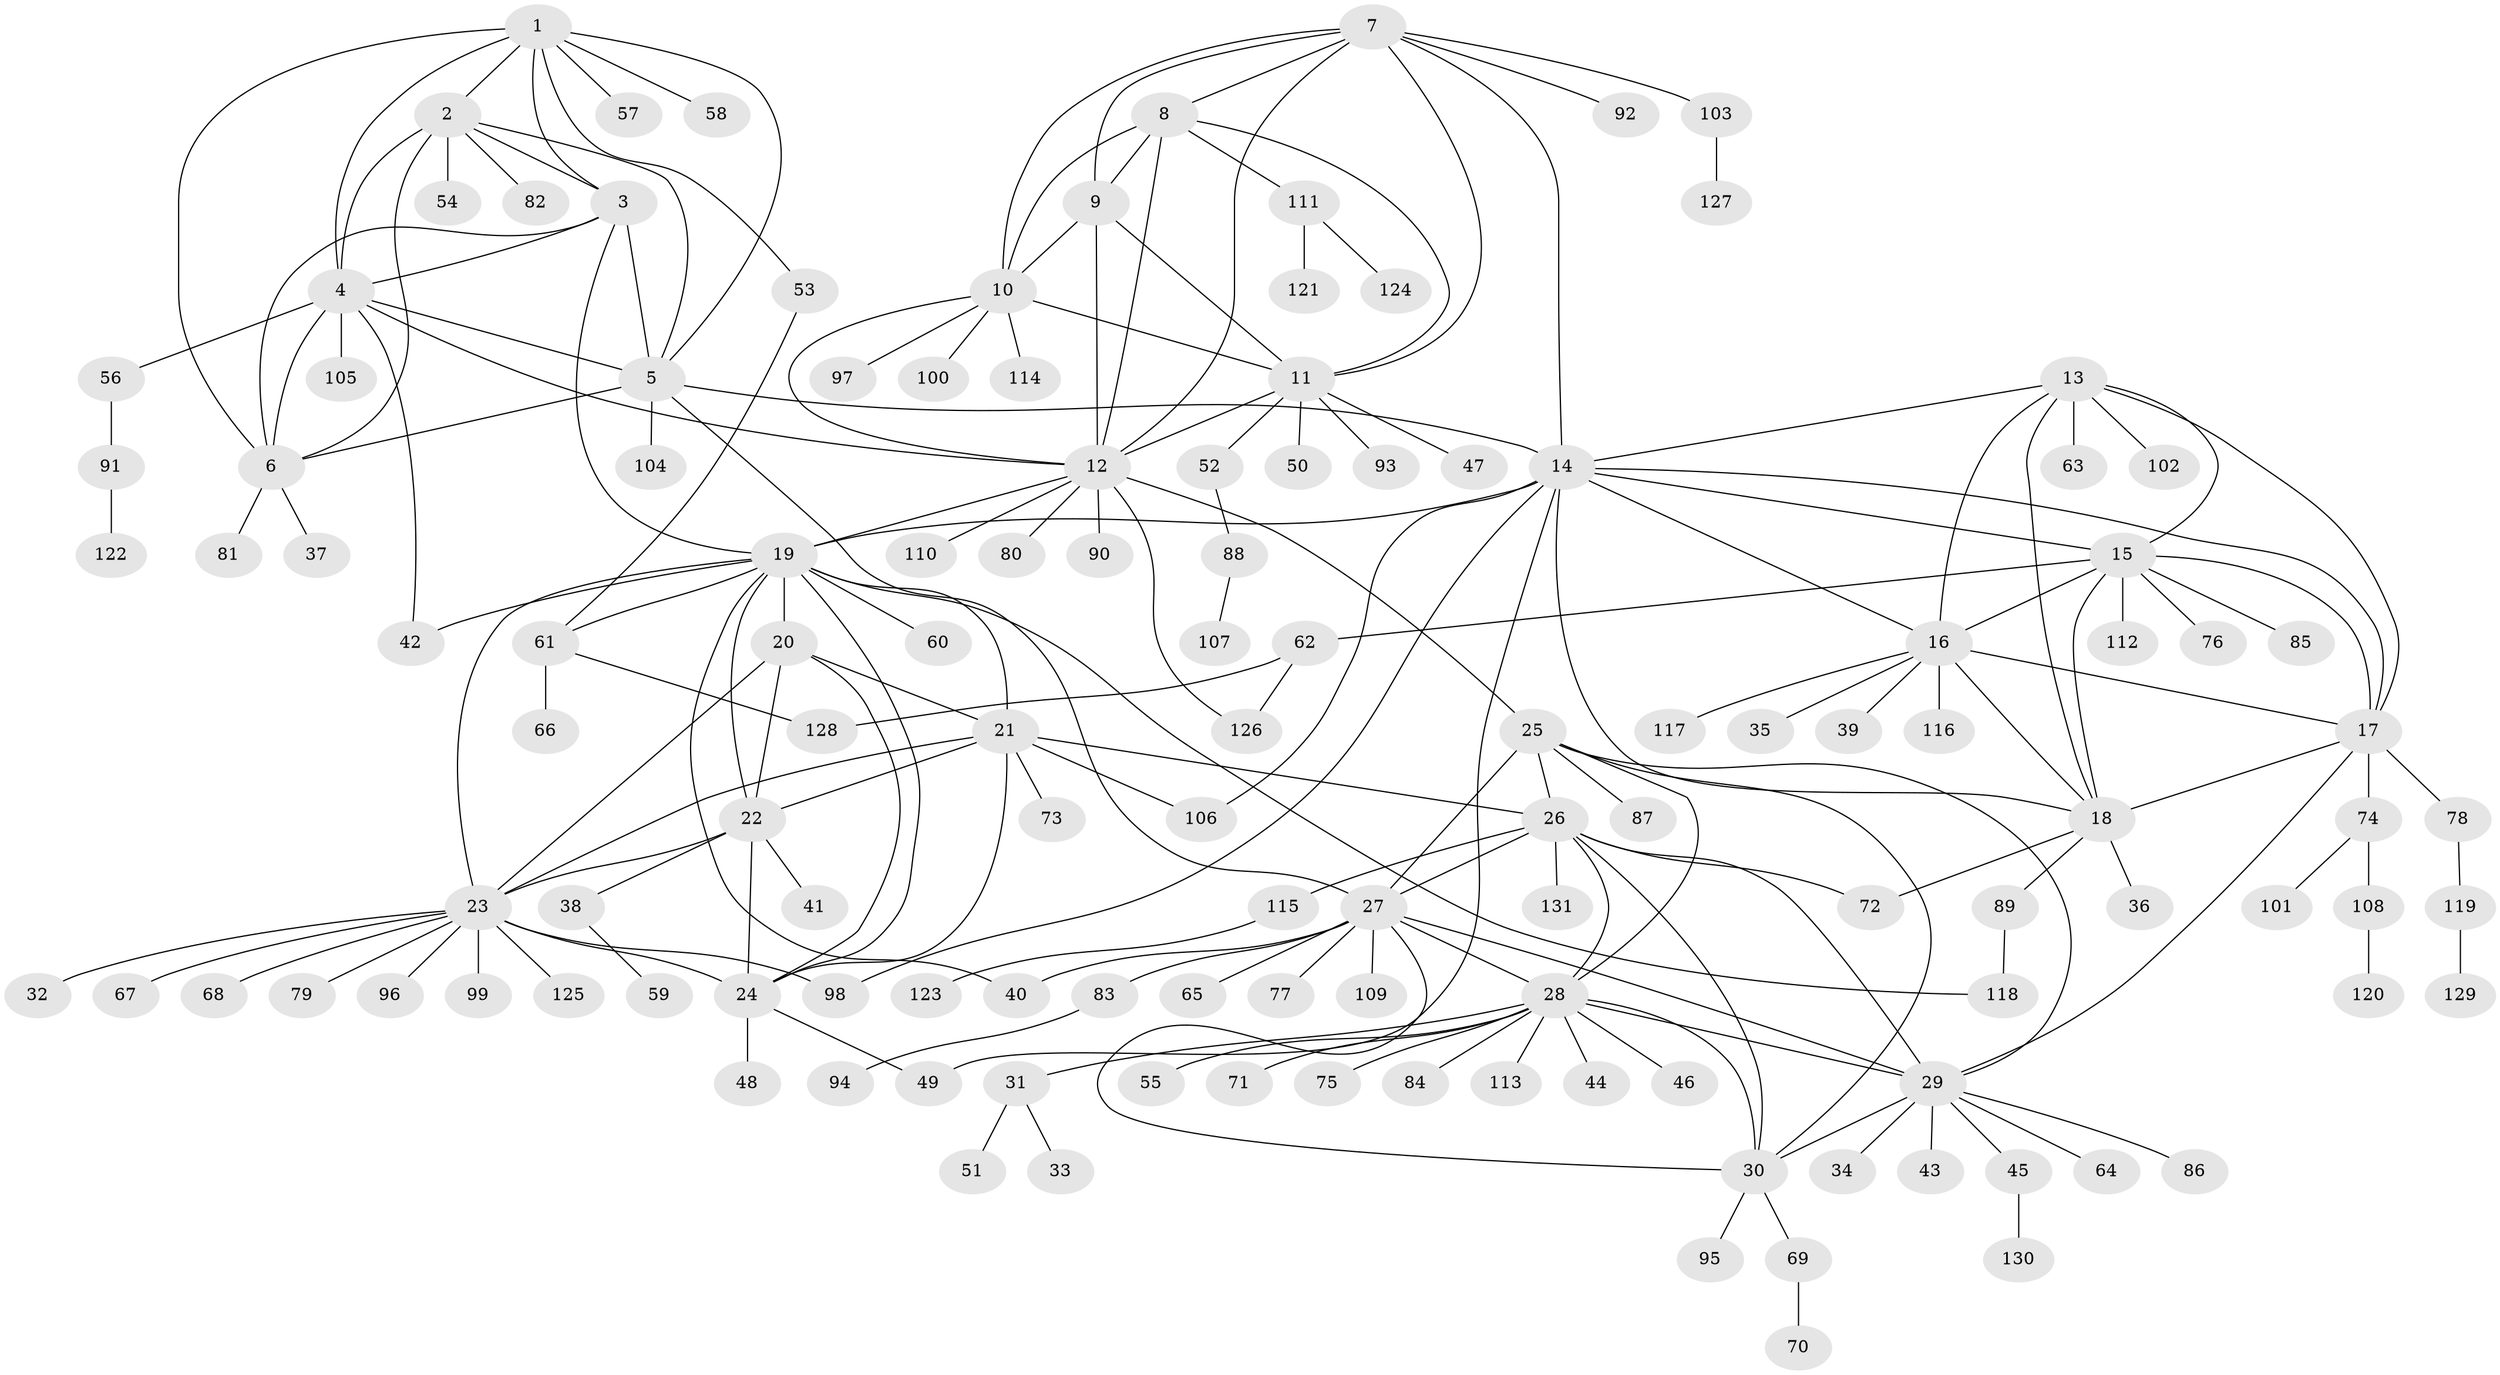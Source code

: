 // coarse degree distribution, {6: 0.07608695652173914, 5: 0.03260869565217391, 4: 0.010869565217391304, 7: 0.043478260869565216, 8: 0.05434782608695652, 11: 0.021739130434782608, 12: 0.03260869565217391, 10: 0.021739130434782608, 3: 0.03260869565217391, 1: 0.4782608695652174, 2: 0.1956521739130435}
// Generated by graph-tools (version 1.1) at 2025/52/03/04/25 22:52:24]
// undirected, 131 vertices, 196 edges
graph export_dot {
  node [color=gray90,style=filled];
  1;
  2;
  3;
  4;
  5;
  6;
  7;
  8;
  9;
  10;
  11;
  12;
  13;
  14;
  15;
  16;
  17;
  18;
  19;
  20;
  21;
  22;
  23;
  24;
  25;
  26;
  27;
  28;
  29;
  30;
  31;
  32;
  33;
  34;
  35;
  36;
  37;
  38;
  39;
  40;
  41;
  42;
  43;
  44;
  45;
  46;
  47;
  48;
  49;
  50;
  51;
  52;
  53;
  54;
  55;
  56;
  57;
  58;
  59;
  60;
  61;
  62;
  63;
  64;
  65;
  66;
  67;
  68;
  69;
  70;
  71;
  72;
  73;
  74;
  75;
  76;
  77;
  78;
  79;
  80;
  81;
  82;
  83;
  84;
  85;
  86;
  87;
  88;
  89;
  90;
  91;
  92;
  93;
  94;
  95;
  96;
  97;
  98;
  99;
  100;
  101;
  102;
  103;
  104;
  105;
  106;
  107;
  108;
  109;
  110;
  111;
  112;
  113;
  114;
  115;
  116;
  117;
  118;
  119;
  120;
  121;
  122;
  123;
  124;
  125;
  126;
  127;
  128;
  129;
  130;
  131;
  1 -- 2;
  1 -- 3;
  1 -- 4;
  1 -- 5;
  1 -- 6;
  1 -- 53;
  1 -- 57;
  1 -- 58;
  2 -- 3;
  2 -- 4;
  2 -- 5;
  2 -- 6;
  2 -- 54;
  2 -- 82;
  3 -- 4;
  3 -- 5;
  3 -- 6;
  3 -- 19;
  4 -- 5;
  4 -- 6;
  4 -- 12;
  4 -- 42;
  4 -- 56;
  4 -- 105;
  5 -- 6;
  5 -- 14;
  5 -- 27;
  5 -- 104;
  6 -- 37;
  6 -- 81;
  7 -- 8;
  7 -- 9;
  7 -- 10;
  7 -- 11;
  7 -- 12;
  7 -- 14;
  7 -- 92;
  7 -- 103;
  8 -- 9;
  8 -- 10;
  8 -- 11;
  8 -- 12;
  8 -- 111;
  9 -- 10;
  9 -- 11;
  9 -- 12;
  10 -- 11;
  10 -- 12;
  10 -- 97;
  10 -- 100;
  10 -- 114;
  11 -- 12;
  11 -- 47;
  11 -- 50;
  11 -- 52;
  11 -- 93;
  12 -- 19;
  12 -- 25;
  12 -- 80;
  12 -- 90;
  12 -- 110;
  12 -- 126;
  13 -- 14;
  13 -- 15;
  13 -- 16;
  13 -- 17;
  13 -- 18;
  13 -- 63;
  13 -- 102;
  14 -- 15;
  14 -- 16;
  14 -- 17;
  14 -- 18;
  14 -- 19;
  14 -- 49;
  14 -- 98;
  14 -- 106;
  15 -- 16;
  15 -- 17;
  15 -- 18;
  15 -- 62;
  15 -- 76;
  15 -- 85;
  15 -- 112;
  16 -- 17;
  16 -- 18;
  16 -- 35;
  16 -- 39;
  16 -- 116;
  16 -- 117;
  17 -- 18;
  17 -- 29;
  17 -- 74;
  17 -- 78;
  18 -- 36;
  18 -- 72;
  18 -- 89;
  19 -- 20;
  19 -- 21;
  19 -- 22;
  19 -- 23;
  19 -- 24;
  19 -- 40;
  19 -- 42;
  19 -- 60;
  19 -- 61;
  19 -- 118;
  20 -- 21;
  20 -- 22;
  20 -- 23;
  20 -- 24;
  21 -- 22;
  21 -- 23;
  21 -- 24;
  21 -- 26;
  21 -- 73;
  21 -- 106;
  22 -- 23;
  22 -- 24;
  22 -- 38;
  22 -- 41;
  23 -- 24;
  23 -- 32;
  23 -- 67;
  23 -- 68;
  23 -- 79;
  23 -- 96;
  23 -- 98;
  23 -- 99;
  23 -- 125;
  24 -- 48;
  24 -- 49;
  25 -- 26;
  25 -- 27;
  25 -- 28;
  25 -- 29;
  25 -- 30;
  25 -- 87;
  26 -- 27;
  26 -- 28;
  26 -- 29;
  26 -- 30;
  26 -- 72;
  26 -- 115;
  26 -- 131;
  27 -- 28;
  27 -- 29;
  27 -- 30;
  27 -- 40;
  27 -- 65;
  27 -- 77;
  27 -- 83;
  27 -- 109;
  28 -- 29;
  28 -- 30;
  28 -- 31;
  28 -- 44;
  28 -- 46;
  28 -- 55;
  28 -- 71;
  28 -- 75;
  28 -- 84;
  28 -- 113;
  29 -- 30;
  29 -- 34;
  29 -- 43;
  29 -- 45;
  29 -- 64;
  29 -- 86;
  30 -- 69;
  30 -- 95;
  31 -- 33;
  31 -- 51;
  38 -- 59;
  45 -- 130;
  52 -- 88;
  53 -- 61;
  56 -- 91;
  61 -- 66;
  61 -- 128;
  62 -- 126;
  62 -- 128;
  69 -- 70;
  74 -- 101;
  74 -- 108;
  78 -- 119;
  83 -- 94;
  88 -- 107;
  89 -- 118;
  91 -- 122;
  103 -- 127;
  108 -- 120;
  111 -- 121;
  111 -- 124;
  115 -- 123;
  119 -- 129;
}
